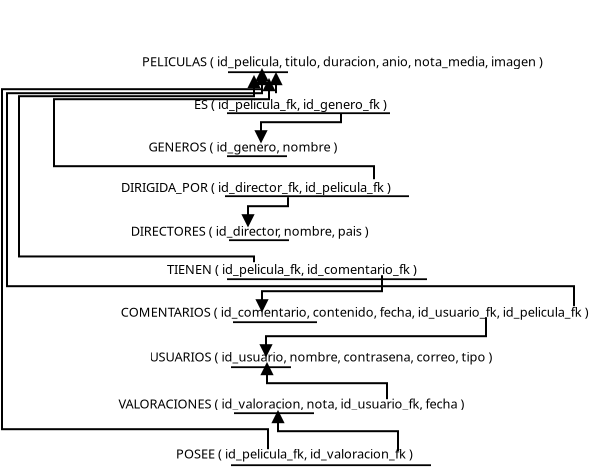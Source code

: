 <?xml version="1.0" encoding="UTF-8"?>
<dia:diagram xmlns:dia="http://www.lysator.liu.se/~alla/dia/">
  <dia:layer name="Fondo" visible="true" active="true">
    <dia:object type="Standard - Text" version="1" id="O0">
      <dia:attribute name="obj_pos">
        <dia:point val="-4.775,5.075"/>
      </dia:attribute>
      <dia:attribute name="obj_bb">
        <dia:rectangle val="-4.775,4.48;-4.775,5.225"/>
      </dia:attribute>
      <dia:attribute name="text">
        <dia:composite type="text">
          <dia:attribute name="string">
            <dia:string>##</dia:string>
          </dia:attribute>
          <dia:attribute name="font">
            <dia:font family="sans" style="0" name="Helvetica"/>
          </dia:attribute>
          <dia:attribute name="height">
            <dia:real val="0.8"/>
          </dia:attribute>
          <dia:attribute name="pos">
            <dia:point val="-4.775,5.075"/>
          </dia:attribute>
          <dia:attribute name="color">
            <dia:color val="#000000"/>
          </dia:attribute>
          <dia:attribute name="alignment">
            <dia:enum val="0"/>
          </dia:attribute>
        </dia:composite>
      </dia:attribute>
      <dia:attribute name="valign">
        <dia:enum val="3"/>
      </dia:attribute>
    </dia:object>
    <dia:object type="Standard - Text" version="1" id="O1">
      <dia:attribute name="obj_pos">
        <dia:point val="-9.575,9.675"/>
      </dia:attribute>
      <dia:attribute name="obj_bb">
        <dia:rectangle val="-9.594,9.061;-9.575,9.862"/>
      </dia:attribute>
      <dia:attribute name="text">
        <dia:composite type="text">
          <dia:attribute name="string">
            <dia:string>##</dia:string>
          </dia:attribute>
          <dia:attribute name="font">
            <dia:font family="sans" style="0" name="Helvetica"/>
          </dia:attribute>
          <dia:attribute name="height">
            <dia:real val="0.8"/>
          </dia:attribute>
          <dia:attribute name="pos">
            <dia:point val="-9.575,9.675"/>
          </dia:attribute>
          <dia:attribute name="color">
            <dia:color val="#000000"/>
          </dia:attribute>
          <dia:attribute name="alignment">
            <dia:enum val="0"/>
          </dia:attribute>
        </dia:composite>
      </dia:attribute>
      <dia:attribute name="valign">
        <dia:enum val="3"/>
      </dia:attribute>
    </dia:object>
    <dia:object type="Standard - Text" version="1" id="O2">
      <dia:attribute name="obj_pos">
        <dia:point val="0.75,7.65"/>
      </dia:attribute>
      <dia:attribute name="obj_bb">
        <dia:rectangle val="0.75,7.055;22.698,7.8"/>
      </dia:attribute>
      <dia:attribute name="text">
        <dia:composite type="text">
          <dia:attribute name="string">
            <dia:string>#PELICULAS ( id_pelicula, titulo, duracion, anio, nota_media, imagen )#</dia:string>
          </dia:attribute>
          <dia:attribute name="font">
            <dia:font family="sans" style="0" name="Helvetica"/>
          </dia:attribute>
          <dia:attribute name="height">
            <dia:real val="0.8"/>
          </dia:attribute>
          <dia:attribute name="pos">
            <dia:point val="0.75,7.65"/>
          </dia:attribute>
          <dia:attribute name="color">
            <dia:color val="#000000"/>
          </dia:attribute>
          <dia:attribute name="alignment">
            <dia:enum val="0"/>
          </dia:attribute>
        </dia:composite>
      </dia:attribute>
      <dia:attribute name="valign">
        <dia:enum val="3"/>
      </dia:attribute>
    </dia:object>
    <dia:object type="Standard - Text" version="1" id="O3">
      <dia:attribute name="obj_pos">
        <dia:point val="3.345,9.79"/>
      </dia:attribute>
      <dia:attribute name="obj_bb">
        <dia:rectangle val="3.345,9.176;14.071,9.977"/>
      </dia:attribute>
      <dia:attribute name="text">
        <dia:composite type="text">
          <dia:attribute name="string">
            <dia:string>#ES ( id_pelicula_fk, id_genero_fk )#</dia:string>
          </dia:attribute>
          <dia:attribute name="font">
            <dia:font family="sans" style="0" name="Helvetica"/>
          </dia:attribute>
          <dia:attribute name="height">
            <dia:real val="0.8"/>
          </dia:attribute>
          <dia:attribute name="pos">
            <dia:point val="3.345,9.79"/>
          </dia:attribute>
          <dia:attribute name="color">
            <dia:color val="#000000"/>
          </dia:attribute>
          <dia:attribute name="alignment">
            <dia:enum val="0"/>
          </dia:attribute>
        </dia:composite>
      </dia:attribute>
      <dia:attribute name="valign">
        <dia:enum val="3"/>
      </dia:attribute>
    </dia:object>
    <dia:object type="Standard - Text" version="1" id="O4">
      <dia:attribute name="obj_pos">
        <dia:point val="-0.299,13.94"/>
      </dia:attribute>
      <dia:attribute name="obj_bb">
        <dia:rectangle val="-0.299,13.326;14.445,14.127"/>
      </dia:attribute>
      <dia:attribute name="text">
        <dia:composite type="text">
          <dia:attribute name="string">
            <dia:string>#DIRIGIDA_POR ( id_director_fk, id_pelicula_fk )#</dia:string>
          </dia:attribute>
          <dia:attribute name="font">
            <dia:font family="sans" style="0" name="Helvetica"/>
          </dia:attribute>
          <dia:attribute name="height">
            <dia:real val="0.8"/>
          </dia:attribute>
          <dia:attribute name="pos">
            <dia:point val="-0.299,13.94"/>
          </dia:attribute>
          <dia:attribute name="color">
            <dia:color val="#000000"/>
          </dia:attribute>
          <dia:attribute name="alignment">
            <dia:enum val="0"/>
          </dia:attribute>
        </dia:composite>
      </dia:attribute>
      <dia:attribute name="valign">
        <dia:enum val="3"/>
      </dia:attribute>
    </dia:object>
    <dia:object type="Standard - Text" version="1" id="O5">
      <dia:attribute name="obj_pos">
        <dia:point val="1.996,18.035"/>
      </dia:attribute>
      <dia:attribute name="obj_bb">
        <dia:rectangle val="1.996,17.44;15.626,18.185"/>
      </dia:attribute>
      <dia:attribute name="text">
        <dia:composite type="text">
          <dia:attribute name="string">
            <dia:string>#TIENEN ( id_pelicula_fk, id_comentario_fk )#</dia:string>
          </dia:attribute>
          <dia:attribute name="font">
            <dia:font family="sans" style="0" name="Helvetica"/>
          </dia:attribute>
          <dia:attribute name="height">
            <dia:real val="0.8"/>
          </dia:attribute>
          <dia:attribute name="pos">
            <dia:point val="1.996,18.035"/>
          </dia:attribute>
          <dia:attribute name="color">
            <dia:color val="#000000"/>
          </dia:attribute>
          <dia:attribute name="alignment">
            <dia:enum val="0"/>
          </dia:attribute>
        </dia:composite>
      </dia:attribute>
      <dia:attribute name="valign">
        <dia:enum val="3"/>
      </dia:attribute>
    </dia:object>
    <dia:object type="Standard - Text" version="1" id="O6">
      <dia:attribute name="obj_pos">
        <dia:point val="-0.309,20.18"/>
      </dia:attribute>
      <dia:attribute name="obj_bb">
        <dia:rectangle val="-0.309,19.566;25.19,20.367"/>
      </dia:attribute>
      <dia:attribute name="text">
        <dia:composite type="text">
          <dia:attribute name="string">
            <dia:string>#COMENTARIOS ( id_comentario, contenido, fecha, id_usuario_fk, id_pelicula_fk )#</dia:string>
          </dia:attribute>
          <dia:attribute name="font">
            <dia:font family="sans" style="0" name="Helvetica"/>
          </dia:attribute>
          <dia:attribute name="height">
            <dia:real val="0.8"/>
          </dia:attribute>
          <dia:attribute name="pos">
            <dia:point val="-0.309,20.18"/>
          </dia:attribute>
          <dia:attribute name="color">
            <dia:color val="#000000"/>
          </dia:attribute>
          <dia:attribute name="alignment">
            <dia:enum val="0"/>
          </dia:attribute>
        </dia:composite>
      </dia:attribute>
      <dia:attribute name="valign">
        <dia:enum val="3"/>
      </dia:attribute>
    </dia:object>
    <dia:object type="Standard - Text" version="1" id="O7">
      <dia:attribute name="obj_pos">
        <dia:point val="0.186,16.125"/>
      </dia:attribute>
      <dia:attribute name="obj_bb">
        <dia:rectangle val="0.186,15.53;13.436,16.275"/>
      </dia:attribute>
      <dia:attribute name="text">
        <dia:composite type="text">
          <dia:attribute name="string">
            <dia:string>#DIRECTORES ( id_director, nombre, pais )#</dia:string>
          </dia:attribute>
          <dia:attribute name="font">
            <dia:font family="sans" style="0" name="Helvetica"/>
          </dia:attribute>
          <dia:attribute name="height">
            <dia:real val="0.8"/>
          </dia:attribute>
          <dia:attribute name="pos">
            <dia:point val="0.186,16.125"/>
          </dia:attribute>
          <dia:attribute name="color">
            <dia:color val="#000000"/>
          </dia:attribute>
          <dia:attribute name="alignment">
            <dia:enum val="0"/>
          </dia:attribute>
        </dia:composite>
      </dia:attribute>
      <dia:attribute name="valign">
        <dia:enum val="3"/>
      </dia:attribute>
    </dia:object>
    <dia:object type="Standard - Text" version="1" id="O8">
      <dia:attribute name="obj_pos">
        <dia:point val="1.081,11.92"/>
      </dia:attribute>
      <dia:attribute name="obj_bb">
        <dia:rectangle val="1.081,11.325;11.384,12.07"/>
      </dia:attribute>
      <dia:attribute name="text">
        <dia:composite type="text">
          <dia:attribute name="string">
            <dia:string>#GENEROS ( id_genero, nombre )#</dia:string>
          </dia:attribute>
          <dia:attribute name="font">
            <dia:font family="sans" style="0" name="Helvetica"/>
          </dia:attribute>
          <dia:attribute name="height">
            <dia:real val="0.8"/>
          </dia:attribute>
          <dia:attribute name="pos">
            <dia:point val="1.081,11.92"/>
          </dia:attribute>
          <dia:attribute name="color">
            <dia:color val="#000000"/>
          </dia:attribute>
          <dia:attribute name="alignment">
            <dia:enum val="0"/>
          </dia:attribute>
        </dia:composite>
      </dia:attribute>
      <dia:attribute name="valign">
        <dia:enum val="3"/>
      </dia:attribute>
    </dia:object>
    <dia:object type="Standard - Text" version="1" id="O9">
      <dia:attribute name="obj_pos">
        <dia:point val="1.126,22.415"/>
      </dia:attribute>
      <dia:attribute name="obj_bb">
        <dia:rectangle val="1.126,21.801;19.823,22.602"/>
      </dia:attribute>
      <dia:attribute name="text">
        <dia:composite type="text">
          <dia:attribute name="string">
            <dia:string>#USUARIOS ( id_usuario, nombre, contrasena, correo, tipo )#</dia:string>
          </dia:attribute>
          <dia:attribute name="font">
            <dia:font family="sans" style="0" name="Helvetica"/>
          </dia:attribute>
          <dia:attribute name="height">
            <dia:real val="0.8"/>
          </dia:attribute>
          <dia:attribute name="pos">
            <dia:point val="1.126,22.415"/>
          </dia:attribute>
          <dia:attribute name="color">
            <dia:color val="#000000"/>
          </dia:attribute>
          <dia:attribute name="alignment">
            <dia:enum val="0"/>
          </dia:attribute>
        </dia:composite>
      </dia:attribute>
      <dia:attribute name="valign">
        <dia:enum val="3"/>
      </dia:attribute>
    </dia:object>
    <dia:object type="Standard - Text" version="1" id="O10">
      <dia:attribute name="obj_pos">
        <dia:point val="-0.429,24.76"/>
      </dia:attribute>
      <dia:attribute name="obj_bb">
        <dia:rectangle val="-0.429,24.146;18.595,24.947"/>
      </dia:attribute>
      <dia:attribute name="text">
        <dia:composite type="text">
          <dia:attribute name="string">
            <dia:string>#VALORACIONES ( id_valoracion, nota, id_usuario_fk, fecha )#</dia:string>
          </dia:attribute>
          <dia:attribute name="font">
            <dia:font family="sans" style="0" name="Helvetica"/>
          </dia:attribute>
          <dia:attribute name="height">
            <dia:real val="0.8"/>
          </dia:attribute>
          <dia:attribute name="pos">
            <dia:point val="-0.429,24.76"/>
          </dia:attribute>
          <dia:attribute name="color">
            <dia:color val="#000000"/>
          </dia:attribute>
          <dia:attribute name="alignment">
            <dia:enum val="0"/>
          </dia:attribute>
        </dia:composite>
      </dia:attribute>
      <dia:attribute name="valign">
        <dia:enum val="3"/>
      </dia:attribute>
    </dia:object>
    <dia:object type="Standard - Text" version="1" id="O11">
      <dia:attribute name="obj_pos">
        <dia:point val="2.451,27.27"/>
      </dia:attribute>
      <dia:attribute name="obj_bb">
        <dia:rectangle val="2.451,26.656;15.54,27.457"/>
      </dia:attribute>
      <dia:attribute name="text">
        <dia:composite type="text">
          <dia:attribute name="string">
            <dia:string>#POSEE ( id_pelicula_fk, id_valoracion_fk )#</dia:string>
          </dia:attribute>
          <dia:attribute name="font">
            <dia:font family="sans" style="0" name="Helvetica"/>
          </dia:attribute>
          <dia:attribute name="height">
            <dia:real val="0.8"/>
          </dia:attribute>
          <dia:attribute name="pos">
            <dia:point val="2.451,27.27"/>
          </dia:attribute>
          <dia:attribute name="color">
            <dia:color val="#000000"/>
          </dia:attribute>
          <dia:attribute name="alignment">
            <dia:enum val="0"/>
          </dia:attribute>
        </dia:composite>
      </dia:attribute>
      <dia:attribute name="valign">
        <dia:enum val="3"/>
      </dia:attribute>
    </dia:object>
    <dia:object type="Jackson - phenomenon" version="0" id="O12">
      <dia:attribute name="obj_pos">
        <dia:point val="5.05,7.95"/>
      </dia:attribute>
      <dia:attribute name="obj_bb">
        <dia:rectangle val="5.005,7.45;8.095,8.35"/>
      </dia:attribute>
      <dia:attribute name="meta">
        <dia:composite type="dict"/>
      </dia:attribute>
      <dia:attribute name="conn_endpoints">
        <dia:point val="5.05,7.95"/>
        <dia:point val="8.05,7.95"/>
      </dia:attribute>
      <dia:attribute name="text">
        <dia:string>##</dia:string>
      </dia:attribute>
      <dia:attribute name="type">
        <dia:enum val="0"/>
      </dia:attribute>
      <dia:attribute name="text_pos">
        <dia:point val="6.55,7.95"/>
      </dia:attribute>
    </dia:object>
    <dia:object type="Jackson - phenomenon" version="0" id="O13">
      <dia:attribute name="obj_pos">
        <dia:point val="5,10"/>
      </dia:attribute>
      <dia:attribute name="obj_bb">
        <dia:rectangle val="4.955,9.5;13.195,10.4"/>
      </dia:attribute>
      <dia:attribute name="meta">
        <dia:composite type="dict"/>
      </dia:attribute>
      <dia:attribute name="conn_endpoints">
        <dia:point val="5,10"/>
        <dia:point val="13.15,10"/>
      </dia:attribute>
      <dia:attribute name="text">
        <dia:string>##</dia:string>
      </dia:attribute>
      <dia:attribute name="type">
        <dia:enum val="0"/>
      </dia:attribute>
      <dia:attribute name="text_pos">
        <dia:point val="9.075,10"/>
      </dia:attribute>
    </dia:object>
    <dia:object type="Jackson - phenomenon" version="0" id="O14">
      <dia:attribute name="obj_pos">
        <dia:point val="5,12.15"/>
      </dia:attribute>
      <dia:attribute name="obj_bb">
        <dia:rectangle val="4.955,11.65;8.045,12.55"/>
      </dia:attribute>
      <dia:attribute name="meta">
        <dia:composite type="dict"/>
      </dia:attribute>
      <dia:attribute name="conn_endpoints">
        <dia:point val="5,12.15"/>
        <dia:point val="8,12.15"/>
      </dia:attribute>
      <dia:attribute name="text">
        <dia:string>##</dia:string>
      </dia:attribute>
      <dia:attribute name="type">
        <dia:enum val="0"/>
      </dia:attribute>
      <dia:attribute name="text_pos">
        <dia:point val="6.5,12.15"/>
      </dia:attribute>
    </dia:object>
    <dia:object type="Jackson - phenomenon" version="0" id="O15">
      <dia:attribute name="obj_pos">
        <dia:point val="5.1,16.35"/>
      </dia:attribute>
      <dia:attribute name="obj_bb">
        <dia:rectangle val="5.055,15.85;8.145,16.75"/>
      </dia:attribute>
      <dia:attribute name="meta">
        <dia:composite type="dict"/>
      </dia:attribute>
      <dia:attribute name="conn_endpoints">
        <dia:point val="5.1,16.35"/>
        <dia:point val="8.1,16.35"/>
      </dia:attribute>
      <dia:attribute name="text">
        <dia:string>##</dia:string>
      </dia:attribute>
      <dia:attribute name="type">
        <dia:enum val="0"/>
      </dia:attribute>
      <dia:attribute name="text_pos">
        <dia:point val="6.6,16.35"/>
      </dia:attribute>
    </dia:object>
    <dia:object type="Jackson - phenomenon" version="0" id="O16">
      <dia:attribute name="obj_pos">
        <dia:point val="5,18.3"/>
      </dia:attribute>
      <dia:attribute name="obj_bb">
        <dia:rectangle val="4.955,17.8;15.045,18.7"/>
      </dia:attribute>
      <dia:attribute name="meta">
        <dia:composite type="dict"/>
      </dia:attribute>
      <dia:attribute name="conn_endpoints">
        <dia:point val="5,18.3"/>
        <dia:point val="15,18.3"/>
      </dia:attribute>
      <dia:attribute name="text">
        <dia:string>##</dia:string>
      </dia:attribute>
      <dia:attribute name="type">
        <dia:enum val="0"/>
      </dia:attribute>
      <dia:attribute name="text_pos">
        <dia:point val="10,18.3"/>
      </dia:attribute>
    </dia:object>
    <dia:object type="Jackson - phenomenon" version="0" id="O17">
      <dia:attribute name="obj_pos">
        <dia:point val="5.3,20.45"/>
      </dia:attribute>
      <dia:attribute name="obj_bb">
        <dia:rectangle val="5.255,19.95;9.545,20.85"/>
      </dia:attribute>
      <dia:attribute name="meta">
        <dia:composite type="dict"/>
      </dia:attribute>
      <dia:attribute name="conn_endpoints">
        <dia:point val="5.3,20.45"/>
        <dia:point val="9.5,20.45"/>
      </dia:attribute>
      <dia:attribute name="text">
        <dia:string>##</dia:string>
      </dia:attribute>
      <dia:attribute name="type">
        <dia:enum val="0"/>
      </dia:attribute>
      <dia:attribute name="text_pos">
        <dia:point val="7.4,20.45"/>
      </dia:attribute>
    </dia:object>
    <dia:object type="Jackson - phenomenon" version="0" id="O18">
      <dia:attribute name="obj_pos">
        <dia:point val="5.2,22.7"/>
      </dia:attribute>
      <dia:attribute name="obj_bb">
        <dia:rectangle val="5.155,22.2;8.245,23.1"/>
      </dia:attribute>
      <dia:attribute name="meta">
        <dia:composite type="dict"/>
      </dia:attribute>
      <dia:attribute name="conn_endpoints">
        <dia:point val="5.2,22.7"/>
        <dia:point val="8.2,22.7"/>
      </dia:attribute>
      <dia:attribute name="text">
        <dia:string>##</dia:string>
      </dia:attribute>
      <dia:attribute name="type">
        <dia:enum val="0"/>
      </dia:attribute>
      <dia:attribute name="text_pos">
        <dia:point val="6.7,22.7"/>
      </dia:attribute>
    </dia:object>
    <dia:object type="Jackson - phenomenon" version="0" id="O19">
      <dia:attribute name="obj_pos">
        <dia:point val="5.35,25"/>
      </dia:attribute>
      <dia:attribute name="obj_bb">
        <dia:rectangle val="5.305,24.5;9.395,25.4"/>
      </dia:attribute>
      <dia:attribute name="meta">
        <dia:composite type="dict"/>
      </dia:attribute>
      <dia:attribute name="conn_endpoints">
        <dia:point val="5.35,25"/>
        <dia:point val="9.35,25"/>
      </dia:attribute>
      <dia:attribute name="text">
        <dia:string>##</dia:string>
      </dia:attribute>
      <dia:attribute name="type">
        <dia:enum val="0"/>
      </dia:attribute>
      <dia:attribute name="text_pos">
        <dia:point val="7.35,25"/>
      </dia:attribute>
    </dia:object>
    <dia:object type="Jackson - phenomenon" version="0" id="O20">
      <dia:attribute name="obj_pos">
        <dia:point val="4.9,14.15"/>
      </dia:attribute>
      <dia:attribute name="obj_bb">
        <dia:rectangle val="4.855,13.65;14.145,14.55"/>
      </dia:attribute>
      <dia:attribute name="meta">
        <dia:composite type="dict"/>
      </dia:attribute>
      <dia:attribute name="conn_endpoints">
        <dia:point val="4.9,14.15"/>
        <dia:point val="14.1,14.15"/>
      </dia:attribute>
      <dia:attribute name="text">
        <dia:string>##</dia:string>
      </dia:attribute>
      <dia:attribute name="type">
        <dia:enum val="0"/>
      </dia:attribute>
      <dia:attribute name="text_pos">
        <dia:point val="9.5,14.15"/>
      </dia:attribute>
    </dia:object>
    <dia:object type="Jackson - phenomenon" version="0" id="O21">
      <dia:attribute name="obj_pos">
        <dia:point val="5.2,27.6"/>
      </dia:attribute>
      <dia:attribute name="obj_bb">
        <dia:rectangle val="5.155,27.1;15.245,28"/>
      </dia:attribute>
      <dia:attribute name="meta">
        <dia:composite type="dict"/>
      </dia:attribute>
      <dia:attribute name="conn_endpoints">
        <dia:point val="5.2,27.6"/>
        <dia:point val="15.2,27.6"/>
      </dia:attribute>
      <dia:attribute name="text">
        <dia:string>##</dia:string>
      </dia:attribute>
      <dia:attribute name="type">
        <dia:enum val="0"/>
      </dia:attribute>
      <dia:attribute name="text_pos">
        <dia:point val="10.2,27.6"/>
      </dia:attribute>
    </dia:object>
    <dia:object type="Standard - ZigZagLine" version="1" id="O22">
      <dia:attribute name="obj_pos">
        <dia:point val="6.75,7.8"/>
      </dia:attribute>
      <dia:attribute name="obj_bb">
        <dia:rectangle val="-6.3,7.738;7.1,26.85"/>
      </dia:attribute>
      <dia:attribute name="orth_points">
        <dia:point val="6.75,7.8"/>
        <dia:point val="6.75,8.8"/>
        <dia:point val="-6.25,8.8"/>
        <dia:point val="-6.25,25.8"/>
        <dia:point val="7.05,25.8"/>
        <dia:point val="7.05,26.8"/>
      </dia:attribute>
      <dia:attribute name="orth_orient">
        <dia:enum val="1"/>
        <dia:enum val="0"/>
        <dia:enum val="1"/>
        <dia:enum val="0"/>
        <dia:enum val="1"/>
      </dia:attribute>
      <dia:attribute name="autorouting">
        <dia:boolean val="false"/>
      </dia:attribute>
      <dia:attribute name="start_arrow">
        <dia:enum val="3"/>
      </dia:attribute>
      <dia:attribute name="start_arrow_length">
        <dia:real val="0.5"/>
      </dia:attribute>
      <dia:attribute name="start_arrow_width">
        <dia:real val="0.5"/>
      </dia:attribute>
    </dia:object>
    <dia:object type="Standard - ZigZagLine" version="1" id="O23">
      <dia:attribute name="obj_pos">
        <dia:point val="6.75,8"/>
      </dia:attribute>
      <dia:attribute name="obj_bb">
        <dia:rectangle val="-6.05,7.938;22.4,19.7"/>
      </dia:attribute>
      <dia:attribute name="orth_points">
        <dia:point val="6.75,8"/>
        <dia:point val="6.75,9"/>
        <dia:point val="-6,9"/>
        <dia:point val="-6,18.65"/>
        <dia:point val="22.35,18.65"/>
        <dia:point val="22.35,19.65"/>
      </dia:attribute>
      <dia:attribute name="orth_orient">
        <dia:enum val="1"/>
        <dia:enum val="0"/>
        <dia:enum val="1"/>
        <dia:enum val="0"/>
        <dia:enum val="1"/>
      </dia:attribute>
      <dia:attribute name="autorouting">
        <dia:boolean val="false"/>
      </dia:attribute>
      <dia:attribute name="start_arrow">
        <dia:enum val="3"/>
      </dia:attribute>
      <dia:attribute name="start_arrow_length">
        <dia:real val="0.5"/>
      </dia:attribute>
      <dia:attribute name="start_arrow_width">
        <dia:real val="0.5"/>
      </dia:attribute>
    </dia:object>
    <dia:object type="Standard - ZigZagLine" version="1" id="O24">
      <dia:attribute name="obj_pos">
        <dia:point val="6.35,8.15"/>
      </dia:attribute>
      <dia:attribute name="obj_bb">
        <dia:rectangle val="-5.45,8.088;6.681,17.5"/>
      </dia:attribute>
      <dia:attribute name="orth_points">
        <dia:point val="6.35,8.15"/>
        <dia:point val="6.35,9.15"/>
        <dia:point val="-5.4,9.15"/>
        <dia:point val="-5.4,17.163"/>
        <dia:point val="6.35,17.163"/>
        <dia:point val="6.35,17.45"/>
      </dia:attribute>
      <dia:attribute name="orth_orient">
        <dia:enum val="1"/>
        <dia:enum val="0"/>
        <dia:enum val="1"/>
        <dia:enum val="0"/>
        <dia:enum val="1"/>
      </dia:attribute>
      <dia:attribute name="autorouting">
        <dia:boolean val="false"/>
      </dia:attribute>
      <dia:attribute name="start_arrow">
        <dia:enum val="3"/>
      </dia:attribute>
      <dia:attribute name="start_arrow_length">
        <dia:real val="0.5"/>
      </dia:attribute>
      <dia:attribute name="start_arrow_width">
        <dia:real val="0.5"/>
      </dia:attribute>
    </dia:object>
    <dia:object type="Standard - ZigZagLine" version="1" id="O25">
      <dia:attribute name="obj_pos">
        <dia:point val="7.1,8.3"/>
      </dia:attribute>
      <dia:attribute name="obj_bb">
        <dia:rectangle val="-3.7,8.238;12.4,13.35"/>
      </dia:attribute>
      <dia:attribute name="orth_points">
        <dia:point val="7.1,8.3"/>
        <dia:point val="7.1,9.3"/>
        <dia:point val="-3.65,9.3"/>
        <dia:point val="-3.65,12.65"/>
        <dia:point val="12.35,12.65"/>
        <dia:point val="12.35,13.3"/>
      </dia:attribute>
      <dia:attribute name="orth_orient">
        <dia:enum val="1"/>
        <dia:enum val="0"/>
        <dia:enum val="1"/>
        <dia:enum val="0"/>
        <dia:enum val="1"/>
      </dia:attribute>
      <dia:attribute name="autorouting">
        <dia:boolean val="false"/>
      </dia:attribute>
      <dia:attribute name="start_arrow">
        <dia:enum val="3"/>
      </dia:attribute>
      <dia:attribute name="start_arrow_length">
        <dia:real val="0.5"/>
      </dia:attribute>
      <dia:attribute name="start_arrow_width">
        <dia:real val="0.5"/>
      </dia:attribute>
    </dia:object>
    <dia:object type="Standard - ZigZagLine" version="1" id="O26">
      <dia:attribute name="obj_pos">
        <dia:point val="7.45,8"/>
      </dia:attribute>
      <dia:attribute name="obj_bb">
        <dia:rectangle val="7.119,7.938;7.781,9"/>
      </dia:attribute>
      <dia:attribute name="orth_points">
        <dia:point val="7.45,8"/>
        <dia:point val="7.45,9"/>
        <dia:point val="7.45,9"/>
        <dia:point val="7.45,9"/>
        <dia:point val="7.45,9"/>
        <dia:point val="7.45,9"/>
      </dia:attribute>
      <dia:attribute name="orth_orient">
        <dia:enum val="1"/>
        <dia:enum val="0"/>
        <dia:enum val="1"/>
        <dia:enum val="0"/>
        <dia:enum val="1"/>
      </dia:attribute>
      <dia:attribute name="autorouting">
        <dia:boolean val="false"/>
      </dia:attribute>
      <dia:attribute name="start_arrow">
        <dia:enum val="3"/>
      </dia:attribute>
      <dia:attribute name="start_arrow_length">
        <dia:real val="0.5"/>
      </dia:attribute>
      <dia:attribute name="start_arrow_width">
        <dia:real val="0.5"/>
      </dia:attribute>
    </dia:object>
    <dia:object type="Standard - ZigZagLine" version="1" id="O27">
      <dia:attribute name="obj_pos">
        <dia:point val="6.7,11.45"/>
      </dia:attribute>
      <dia:attribute name="obj_bb">
        <dia:rectangle val="6.369,9.929;10.75,11.512"/>
      </dia:attribute>
      <dia:attribute name="orth_points">
        <dia:point val="6.7,11.45"/>
        <dia:point val="6.7,10.45"/>
        <dia:point val="10.7,10.45"/>
        <dia:point val="10.7,10"/>
        <dia:point val="10.7,10"/>
        <dia:point val="10.7,10.45"/>
      </dia:attribute>
      <dia:attribute name="orth_orient">
        <dia:enum val="1"/>
        <dia:enum val="0"/>
        <dia:enum val="1"/>
        <dia:enum val="0"/>
        <dia:enum val="1"/>
      </dia:attribute>
      <dia:attribute name="autorouting">
        <dia:boolean val="false"/>
      </dia:attribute>
      <dia:attribute name="start_arrow">
        <dia:enum val="3"/>
      </dia:attribute>
      <dia:attribute name="start_arrow_length">
        <dia:real val="0.5"/>
      </dia:attribute>
      <dia:attribute name="start_arrow_width">
        <dia:real val="0.5"/>
      </dia:attribute>
    </dia:object>
    <dia:object type="Standard - ZigZagLine" version="1" id="O28">
      <dia:attribute name="obj_pos">
        <dia:point val="6.05,15.65"/>
      </dia:attribute>
      <dia:attribute name="obj_bb">
        <dia:rectangle val="5.719,14.129;8.1,15.712"/>
      </dia:attribute>
      <dia:attribute name="orth_points">
        <dia:point val="6.05,15.65"/>
        <dia:point val="6.05,14.65"/>
        <dia:point val="8.05,14.65"/>
        <dia:point val="8.05,14.2"/>
        <dia:point val="8.05,14.2"/>
        <dia:point val="8.05,14.65"/>
      </dia:attribute>
      <dia:attribute name="orth_orient">
        <dia:enum val="1"/>
        <dia:enum val="0"/>
        <dia:enum val="1"/>
        <dia:enum val="0"/>
        <dia:enum val="1"/>
      </dia:attribute>
      <dia:attribute name="autorouting">
        <dia:boolean val="false"/>
      </dia:attribute>
      <dia:attribute name="start_arrow">
        <dia:enum val="3"/>
      </dia:attribute>
      <dia:attribute name="start_arrow_length">
        <dia:real val="0.5"/>
      </dia:attribute>
      <dia:attribute name="start_arrow_width">
        <dia:real val="0.5"/>
      </dia:attribute>
    </dia:object>
    <dia:object type="Standard - ZigZagLine" version="1" id="O29">
      <dia:attribute name="obj_pos">
        <dia:point val="6.75,19.9"/>
      </dia:attribute>
      <dia:attribute name="obj_bb">
        <dia:rectangle val="6.419,18.05;12.8,19.962"/>
      </dia:attribute>
      <dia:attribute name="orth_points">
        <dia:point val="6.75,19.9"/>
        <dia:point val="6.75,18.9"/>
        <dia:point val="12.75,18.9"/>
        <dia:point val="12.75,18.45"/>
        <dia:point val="12.75,18.45"/>
        <dia:point val="12.75,18.1"/>
      </dia:attribute>
      <dia:attribute name="orth_orient">
        <dia:enum val="1"/>
        <dia:enum val="0"/>
        <dia:enum val="1"/>
        <dia:enum val="0"/>
        <dia:enum val="1"/>
      </dia:attribute>
      <dia:attribute name="autorouting">
        <dia:boolean val="false"/>
      </dia:attribute>
      <dia:attribute name="start_arrow">
        <dia:enum val="3"/>
      </dia:attribute>
      <dia:attribute name="start_arrow_length">
        <dia:real val="0.5"/>
      </dia:attribute>
      <dia:attribute name="start_arrow_width">
        <dia:real val="0.5"/>
      </dia:attribute>
    </dia:object>
    <dia:object type="Standard - ZigZagLine" version="1" id="O30">
      <dia:attribute name="obj_pos">
        <dia:point val="6.95,22.15"/>
      </dia:attribute>
      <dia:attribute name="obj_bb">
        <dia:rectangle val="6.619,20.15;18,22.212"/>
      </dia:attribute>
      <dia:attribute name="orth_points">
        <dia:point val="6.95,22.15"/>
        <dia:point val="6.95,21.15"/>
        <dia:point val="17.95,21.15"/>
        <dia:point val="17.95,21.2"/>
        <dia:point val="17.95,21.2"/>
        <dia:point val="17.95,20.2"/>
      </dia:attribute>
      <dia:attribute name="orth_orient">
        <dia:enum val="1"/>
        <dia:enum val="0"/>
        <dia:enum val="1"/>
        <dia:enum val="0"/>
        <dia:enum val="1"/>
      </dia:attribute>
      <dia:attribute name="autorouting">
        <dia:boolean val="false"/>
      </dia:attribute>
      <dia:attribute name="start_arrow">
        <dia:enum val="3"/>
      </dia:attribute>
      <dia:attribute name="start_arrow_length">
        <dia:real val="0.5"/>
      </dia:attribute>
      <dia:attribute name="start_arrow_width">
        <dia:real val="0.5"/>
      </dia:attribute>
    </dia:object>
    <dia:object type="Standard - ZigZagLine" version="1" id="O31">
      <dia:attribute name="obj_pos">
        <dia:point val="7.55,24.9"/>
      </dia:attribute>
      <dia:attribute name="obj_bb">
        <dia:rectangle val="7.219,24.838;13.621,26.95"/>
      </dia:attribute>
      <dia:attribute name="orth_points">
        <dia:point val="7.55,24.9"/>
        <dia:point val="7.55,25.9"/>
        <dia:point val="13.55,25.9"/>
        <dia:point val="13.55,25.9"/>
        <dia:point val="13.55,25.9"/>
        <dia:point val="13.55,26.9"/>
      </dia:attribute>
      <dia:attribute name="orth_orient">
        <dia:enum val="1"/>
        <dia:enum val="0"/>
        <dia:enum val="1"/>
        <dia:enum val="0"/>
        <dia:enum val="1"/>
      </dia:attribute>
      <dia:attribute name="autorouting">
        <dia:boolean val="false"/>
      </dia:attribute>
      <dia:attribute name="start_arrow">
        <dia:enum val="3"/>
      </dia:attribute>
      <dia:attribute name="start_arrow_length">
        <dia:real val="0.5"/>
      </dia:attribute>
      <dia:attribute name="start_arrow_width">
        <dia:real val="0.5"/>
      </dia:attribute>
    </dia:object>
    <dia:object type="Standard - ZigZagLine" version="1" id="O32">
      <dia:attribute name="obj_pos">
        <dia:point val="7,22.5"/>
      </dia:attribute>
      <dia:attribute name="obj_bb">
        <dia:rectangle val="6.669,22.438;13.071,24.35"/>
      </dia:attribute>
      <dia:attribute name="orth_points">
        <dia:point val="7,22.5"/>
        <dia:point val="7,23.5"/>
        <dia:point val="13,23.5"/>
        <dia:point val="13,23.5"/>
        <dia:point val="13,23.5"/>
        <dia:point val="13,24.3"/>
      </dia:attribute>
      <dia:attribute name="orth_orient">
        <dia:enum val="1"/>
        <dia:enum val="0"/>
        <dia:enum val="1"/>
        <dia:enum val="0"/>
        <dia:enum val="1"/>
      </dia:attribute>
      <dia:attribute name="autorouting">
        <dia:boolean val="false"/>
      </dia:attribute>
      <dia:attribute name="start_arrow">
        <dia:enum val="3"/>
      </dia:attribute>
      <dia:attribute name="start_arrow_length">
        <dia:real val="0.5"/>
      </dia:attribute>
      <dia:attribute name="start_arrow_width">
        <dia:real val="0.5"/>
      </dia:attribute>
    </dia:object>
  </dia:layer>
</dia:diagram>
